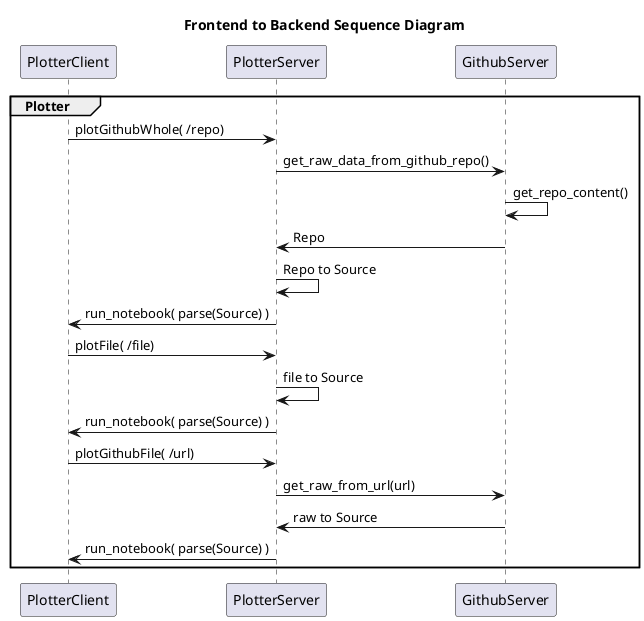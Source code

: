 @startuml

title Frontend to Backend Sequence Diagram

' Define the participants
' in order of appearance
participant PlotterClient
participant PlotterServer
participant GithubServer

' Define the activities 
group Plotter
    PlotterClient -> PlotterServer: plotGithubWhole( /repo)
    PlotterServer -> GithubServer: get_raw_data_from_github_repo() 
    GithubServer -> GithubServer: get_repo_content() 
    GithubServer -> PlotterServer: Repo
    PlotterServer -> PlotterServer: Repo to Source 
    PlotterServer -> PlotterClient: run_notebook( parse(Source) )

    PlotterClient -> PlotterServer: plotFile( /file)
    PlotterServer -> PlotterServer: file to Source 
    PlotterServer -> PlotterClient: run_notebook( parse(Source) )

    PlotterClient -> PlotterServer: plotGithubFile( /url)
    PlotterServer -> GithubServer: get_raw_from_url(url)
    GithubServer -> PlotterServer: raw to Source 
    PlotterServer -> PlotterClient: run_notebook( parse(Source) )
end

@enduml